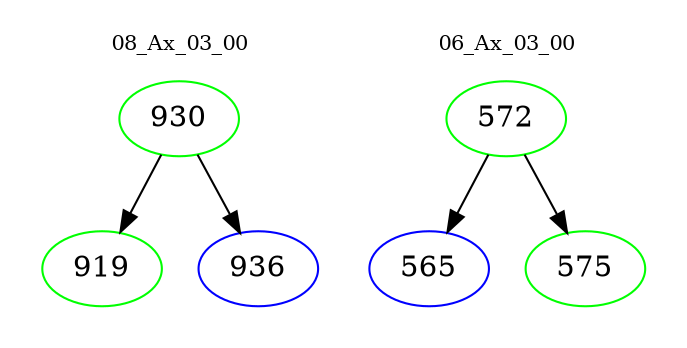 digraph{
subgraph cluster_0 {
color = white
label = "08_Ax_03_00";
fontsize=10;
T0_930 [label="930", color="green"]
T0_930 -> T0_919 [color="black"]
T0_919 [label="919", color="green"]
T0_930 -> T0_936 [color="black"]
T0_936 [label="936", color="blue"]
}
subgraph cluster_1 {
color = white
label = "06_Ax_03_00";
fontsize=10;
T1_572 [label="572", color="green"]
T1_572 -> T1_565 [color="black"]
T1_565 [label="565", color="blue"]
T1_572 -> T1_575 [color="black"]
T1_575 [label="575", color="green"]
}
}

